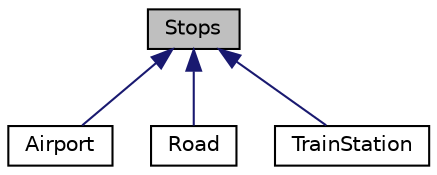 digraph "Stops"
{
 // LATEX_PDF_SIZE
  edge [fontname="Helvetica",fontsize="10",labelfontname="Helvetica",labelfontsize="10"];
  node [fontname="Helvetica",fontsize="10",shape=record];
  Node1 [label="Stops",height=0.2,width=0.4,color="black", fillcolor="grey75", style="filled", fontcolor="black",tooltip=" "];
  Node1 -> Node2 [dir="back",color="midnightblue",fontsize="10",style="solid",fontname="Helvetica"];
  Node2 [label="Airport",height=0.2,width=0.4,color="black", fillcolor="white", style="filled",URL="$classAirport.html",tooltip=" "];
  Node1 -> Node3 [dir="back",color="midnightblue",fontsize="10",style="solid",fontname="Helvetica"];
  Node3 [label="Road",height=0.2,width=0.4,color="black", fillcolor="white", style="filled",URL="$classRoad.html",tooltip=" "];
  Node1 -> Node4 [dir="back",color="midnightblue",fontsize="10",style="solid",fontname="Helvetica"];
  Node4 [label="TrainStation",height=0.2,width=0.4,color="black", fillcolor="white", style="filled",URL="$classTrainStation.html",tooltip=" "];
}
